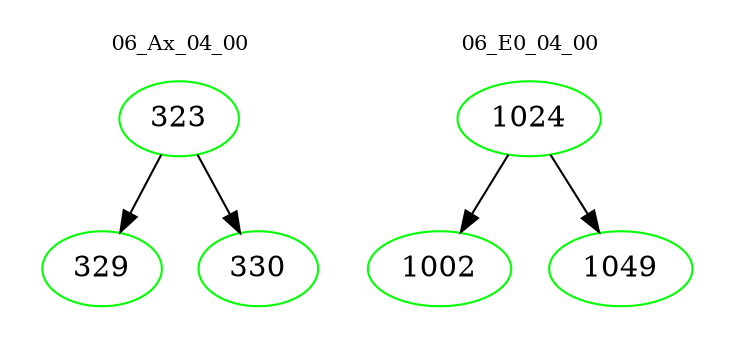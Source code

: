 digraph{
subgraph cluster_0 {
color = white
label = "06_Ax_04_00";
fontsize=10;
T0_323 [label="323", color="green"]
T0_323 -> T0_329 [color="black"]
T0_329 [label="329", color="green"]
T0_323 -> T0_330 [color="black"]
T0_330 [label="330", color="green"]
}
subgraph cluster_1 {
color = white
label = "06_E0_04_00";
fontsize=10;
T1_1024 [label="1024", color="green"]
T1_1024 -> T1_1002 [color="black"]
T1_1002 [label="1002", color="green"]
T1_1024 -> T1_1049 [color="black"]
T1_1049 [label="1049", color="green"]
}
}
